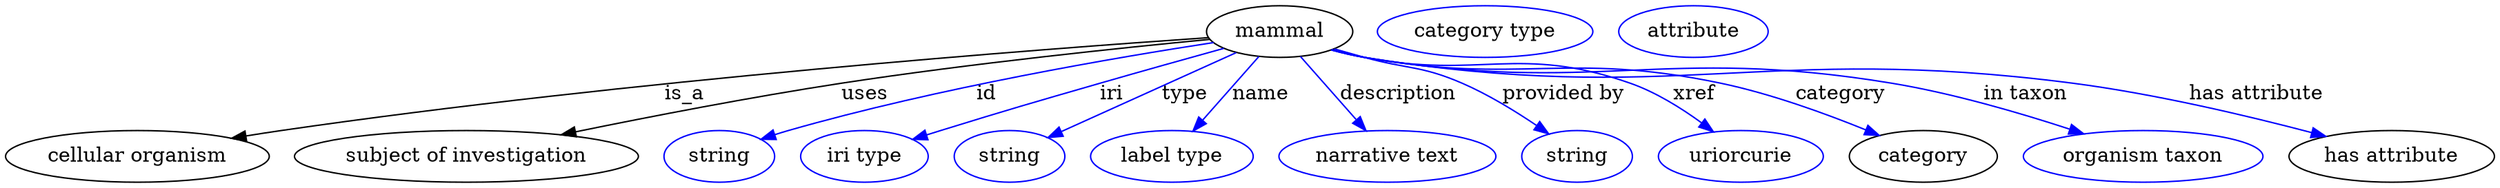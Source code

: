 digraph {
	graph [bb="0,0,1732.1,123"];
	node [label="\N"];
	mammal	[height=0.5,
		label=mammal,
		pos="886.64,105",
		width=1.4082];
	"cellular organism"	[height=0.5,
		pos="91.642,18",
		width=2.5456];
	mammal -> "cellular organism"	[label=is_a,
		lp="472.64,61.5",
		pos="e,157.2,30.604 837.15,100.76 722.98,92.95 432.48,71.061 191.64,36 183.71,34.846 175.44,33.565 167.2,32.239"];
	"subject of investigation"	[height=0.5,
		pos="320.64,18",
		width=3.3219];
	mammal -> "subject of investigation"	[label=uses,
		lp="598.14,61.5",
		pos="e,386.64,33.065 838.16,99.569 777.86,93.799 671.87,82.799 581.64,69 518.98,59.417 448.4,45.718 396.45,35.081"];
	id	[color=blue,
		height=0.5,
		label=string,
		pos="496.64,18",
		width=1.0652];
	mammal -> id	[color=blue,
		label=id,
		lp="682.64,61.5",
		pos="e,525.65,29.922 840.71,97.329 774.52,87.164 648.83,65.787 544.64,36 541.54,35.113 538.35,34.133 535.15,33.106",
		style=solid];
	iri	[color=blue,
		height=0.5,
		label="iri type",
		pos="597.64,18",
		width=1.2277];
	mammal -> iri	[color=blue,
		label=iri,
		lp="769.64,61.5",
		pos="e,631.32,29.681 847.74,93.306 823.04,86.468 790.43,77.347 761.64,69 712.62,54.785 700.43,50.997 651.64,36 648.15,34.926 644.53,33.805 \
640.9,32.674",
		style=solid];
	type	[color=blue,
		height=0.5,
		label=string,
		pos="698.64,18",
		width=1.0652];
	mammal -> type	[color=blue,
		label=type,
		lp="820.64,61.5",
		pos="e,725.42,31.109 856.44,90.343 823.32,75.373 770.22,51.361 734.89,35.387",
		style=solid];
	name	[color=blue,
		height=0.5,
		label="label type",
		pos="811.64,18",
		width=1.5707];
	mammal -> name	[color=blue,
		label=name,
		lp="873.64,61.5",
		pos="e,826.31,35.629 872.18,87.611 861.05,74.993 845.49,57.361 832.93,43.131",
		style=solid];
	description	[color=blue,
		height=0.5,
		label="narrative text",
		pos="961.64,18",
		width=2.0943];
	mammal -> description	[color=blue,
		label=description,
		lp="969.14,61.5",
		pos="e,946.71,35.92 901.1,87.611 912.06,75.19 927.31,57.911 939.76,43.801",
		style=solid];
	"provided by"	[color=blue,
		height=0.5,
		label=string,
		pos="1093.6,18",
		width=1.0652];
	mammal -> "provided by"	[color=blue,
		label="provided by",
		lp="1084.1,61.5",
		pos="e,1073.9,33.726 924.69,92.904 931.65,90.912 938.86,88.874 945.64,87 975.78,78.672 984.95,81.424 1013.6,69 1031.9,61.111 1050.8,49.483 \
1065.6,39.426",
		style=solid];
	xref	[color=blue,
		height=0.5,
		label=uriorcurie,
		pos="1207.6,18",
		width=1.5887];
	mammal -> xref	[color=blue,
		label=xref,
		lp="1175.1,61.5",
		pos="e,1188.5,35.227 923.21,92.335 930.58,90.306 938.31,88.4 945.64,87 1026.8,71.499 1052.7,96.273 1130.6,69 1148.5,62.768 1166.3,51.603 \
1180.3,41.402",
		style=solid];
	category	[height=0.5,
		pos="1334.6,18",
		width=1.4263];
	mammal -> category	[color=blue,
		label=category,
		lp="1277.1,61.5",
		pos="e,1304,32.58 922.87,92.28 930.33,90.228 938.19,88.329 945.64,87 1054.4,67.596 1085.5,91.671 1193.6,69 1228.7,61.66 1266.8,47.741 \
1294.6,36.449",
		style=solid];
	"in taxon"	[color=blue,
		height=0.5,
		label="organism taxon",
		pos="1487.6,18",
		width=2.3109];
	mammal -> "in taxon"	[color=blue,
		label="in taxon",
		lp="1405.6,61.5",
		pos="e,1446.2,33.764 922.53,92.229 930.09,90.154 938.07,88.259 945.64,87 1106.7,60.213 1151.5,95.607 1312.6,69 1355.1,61.995 1401.8,48.311 \
1436.3,37.027",
		style=solid];
	"has attribute"	[height=0.5,
		pos="1660.6,18",
		width=1.9859];
	mammal -> "has attribute"	[color=blue,
		label="has attribute",
		lp="1566.6,61.5",
		pos="e,1614.7,31.955 922.52,92.155 930.08,90.086 938.06,88.212 945.64,87 1162.2,52.39 1221.2,97.208 1438.6,69 1496,61.558 1560.4,46.271 \
1605,34.549",
		style=solid];
	"named thing_category"	[color=blue,
		height=0.5,
		label="category type",
		pos="1029.6,105",
		width=2.0762];
	"organismal entity_has attribute"	[color=blue,
		height=0.5,
		label=attribute,
		pos="1174.6,105",
		width=1.4443];
}
